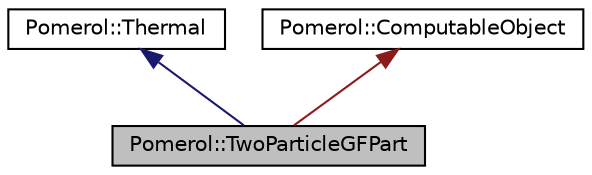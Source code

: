 digraph "Pomerol::TwoParticleGFPart"
{
  edge [fontname="Helvetica",fontsize="10",labelfontname="Helvetica",labelfontsize="10"];
  node [fontname="Helvetica",fontsize="10",shape=record];
  Node0 [label="Pomerol::TwoParticleGFPart",height=0.2,width=0.4,color="black", fillcolor="grey75", style="filled", fontcolor="black"];
  Node1 -> Node0 [dir="back",color="midnightblue",fontsize="10",style="solid",fontname="Helvetica"];
  Node1 [label="Pomerol::Thermal",height=0.2,width=0.4,color="black", fillcolor="white", style="filled",URL="$struct_pomerol_1_1_thermal.html",tooltip="Base class for objects whose definition depends on the temperature. "];
  Node2 -> Node0 [dir="back",color="firebrick4",fontsize="10",style="solid",fontname="Helvetica"];
  Node2 [label="Pomerol::ComputableObject",height=0.2,width=0.4,color="black", fillcolor="white", style="filled",URL="$struct_pomerol_1_1_computable_object.html",tooltip="A base class for computable objects. "];
}
